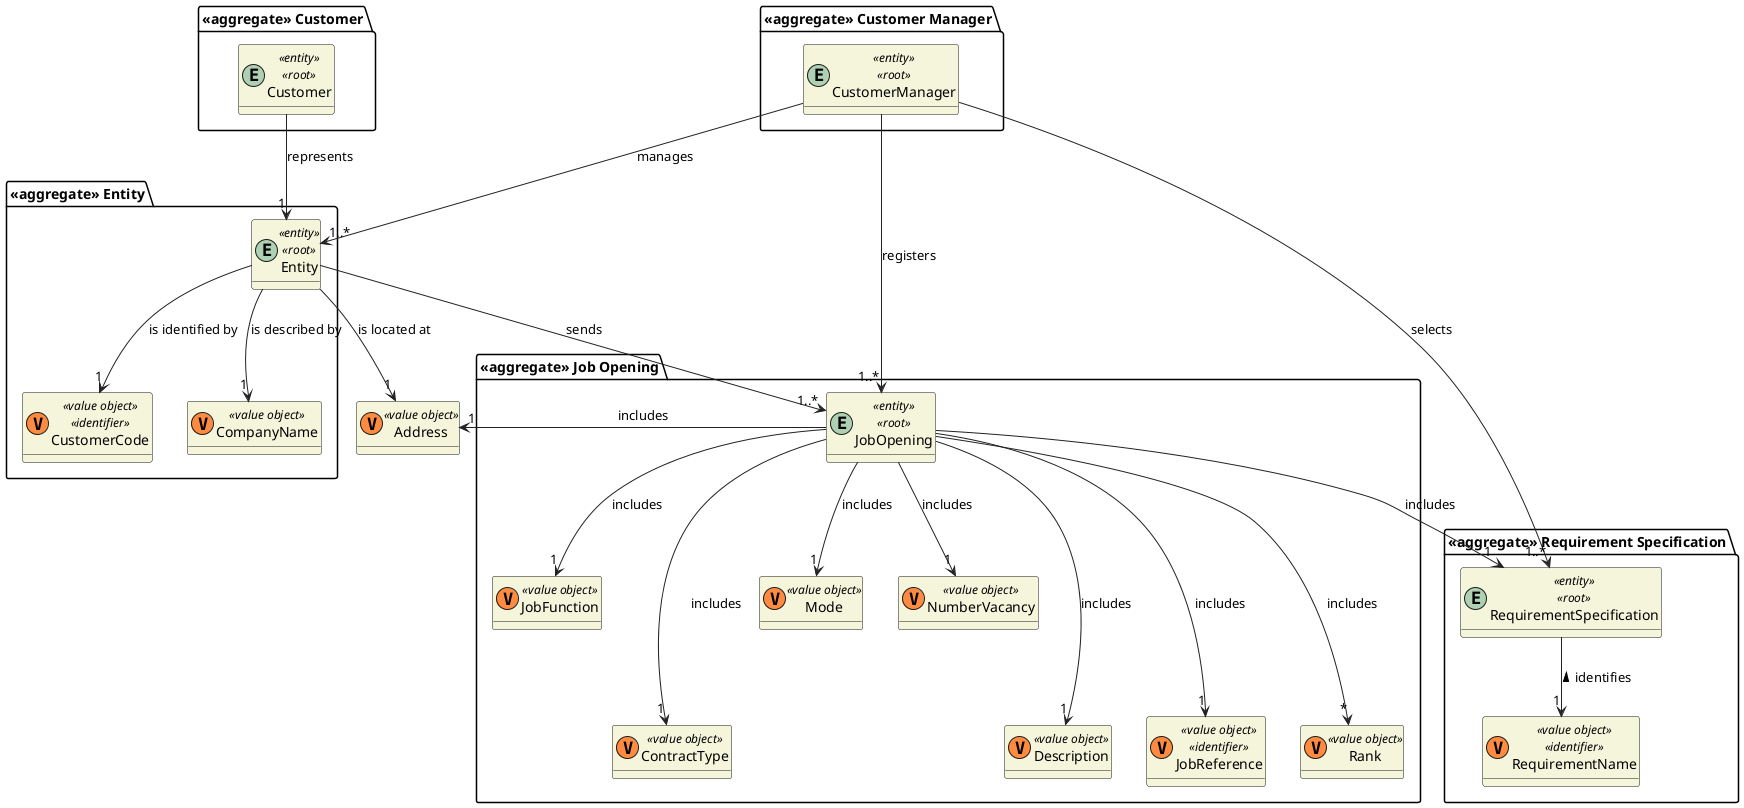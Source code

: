 @startuml
'https://plantuml.com/class-diagram

skinparam classAttributeIconSize 0
hide empty attributes
skinparam classBackgroundColor beige
skinparam ArrowColor #222222


'SHARED VALUE OBJETS
class Address <<(V,#FF8B40) value object>> {}

package "<<aggregate>> Requirement Specification" {
    entity RequirementSpecification <<entity>> <<root>>  {}
    class RequirementName <<(V,#FF8B40) value object>> <<identifier>> {}
}

'AGGREGATES
package "<<aggregate>> Job Opening" {
    entity JobOpening <<entity>> <<root>> {}
    class JobFunction <<(V,#FF8B40) value object>> {}
    class ContractType <<(V,#FF8B40) value object>> {}
    class Mode <<(V,#FF8B40) value object>> {}
    class NumberVacancy <<(V,#FF8B40) value object>> {}
       class Description <<(V,#FF8B40) value object>> {}
     class JobReference <<(V,#FF8B40) value object>> <<identifier>> {}
      class Rank <<(V,#FF8B40) value object>>{}
}


package "<<aggregate>> Customer Manager" {
    entity CustomerManager <<entity>> <<root>>  {}
}

package "<<aggregate>> Entity" {
    entity Entity <<entity>> <<root>>  {}
    class CustomerCode <<(V,#FF8B40) value object>> <<identifier>> {}
    class CompanyName <<(V,#FF8B40) value object>> {}
}
package "<<aggregate>> Customer" {
    entity Customer <<entity>> <<root>> {}
    }


'ASSOCIATIONS
Entity --> "1..*" JobOpening : sends
Entity --> "1" CompanyName : is described by
Entity -> "1" Address : is located at
Entity --> "1" CustomerCode : is identified by
'--
CustomerManager --> "1..*" Entity: manages
CustomerManager --> "1..*" JobOpening: registers
CustomerManager --> "1..*" RequirementSpecification : selects
'--
Customer --> "1" Entity :  represents
'--
JobOpening ---> "1"  JobReference : includes
JobOpening --> "1"  Mode : includes
JobOpening --> "1"  NumberVacancy : includes
JobOpening -> "1"  Address : includes
JobOpening --> "1"  JobFunction : includes
JobOpening ---> "1"  Description : includes
JobOpening ---> "1"  ContractType : includes
JobOpening --> "1"  RequirementSpecification : includes
JobOpening ---> "*"  Rank : includes
'__
RequirementSpecification --> "1" RequirementName: identifies <
@enduml